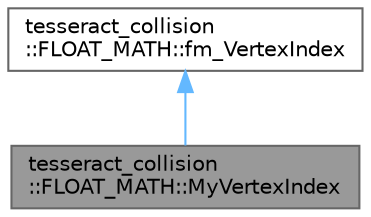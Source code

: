 digraph "tesseract_collision::FLOAT_MATH::MyVertexIndex"
{
 // LATEX_PDF_SIZE
  bgcolor="transparent";
  edge [fontname=Helvetica,fontsize=10,labelfontname=Helvetica,labelfontsize=10];
  node [fontname=Helvetica,fontsize=10,shape=box,height=0.2,width=0.4];
  Node1 [label="tesseract_collision\l::FLOAT_MATH::MyVertexIndex",height=0.2,width=0.4,color="gray40", fillcolor="grey60", style="filled", fontcolor="black",tooltip=" "];
  Node2 -> Node1 [dir="back",color="steelblue1",style="solid"];
  Node2 [label="tesseract_collision\l::FLOAT_MATH::fm_VertexIndex",height=0.2,width=0.4,color="gray40", fillcolor="white", style="filled",URL="$d0/dc0/classtesseract__collision_1_1FLOAT__MATH_1_1fm__VertexIndex.html",tooltip=" "];
}
